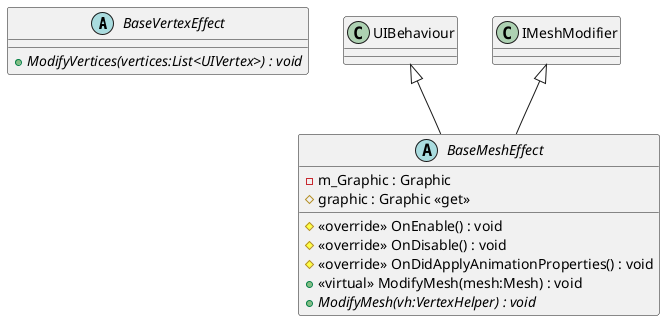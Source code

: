 @startuml
abstract class BaseVertexEffect {
    + {abstract} ModifyVertices(vertices:List<UIVertex>) : void
}
abstract class BaseMeshEffect {
    - m_Graphic : Graphic
    # graphic : Graphic <<get>>
    # <<override>> OnEnable() : void
    # <<override>> OnDisable() : void
    # <<override>> OnDidApplyAnimationProperties() : void
    + <<virtual>> ModifyMesh(mesh:Mesh) : void
    + {abstract} ModifyMesh(vh:VertexHelper) : void
}
UIBehaviour <|-- BaseMeshEffect
IMeshModifier <|-- BaseMeshEffect
@enduml
